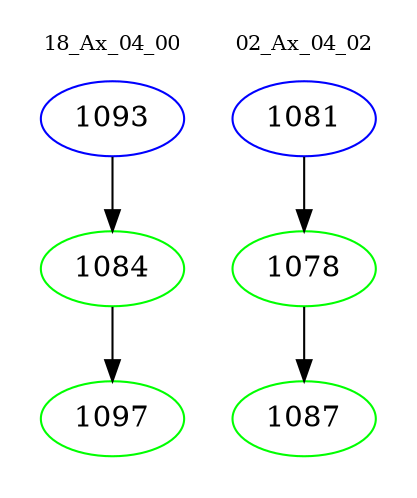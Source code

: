 digraph{
subgraph cluster_0 {
color = white
label = "18_Ax_04_00";
fontsize=10;
T0_1093 [label="1093", color="blue"]
T0_1093 -> T0_1084 [color="black"]
T0_1084 [label="1084", color="green"]
T0_1084 -> T0_1097 [color="black"]
T0_1097 [label="1097", color="green"]
}
subgraph cluster_1 {
color = white
label = "02_Ax_04_02";
fontsize=10;
T1_1081 [label="1081", color="blue"]
T1_1081 -> T1_1078 [color="black"]
T1_1078 [label="1078", color="green"]
T1_1078 -> T1_1087 [color="black"]
T1_1087 [label="1087", color="green"]
}
}
